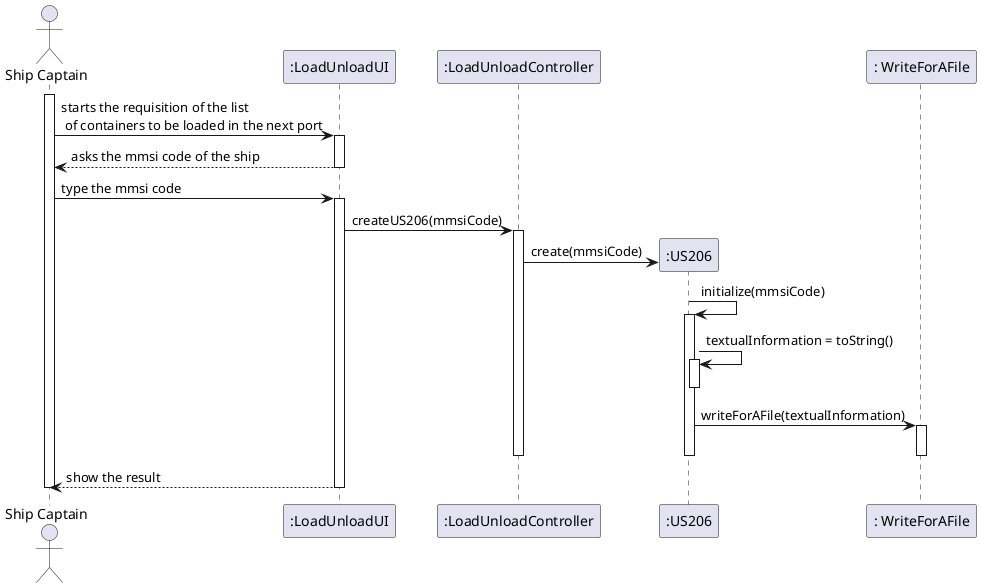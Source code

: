 @startuml
'https://plantuml.com/class-diagram

actor "Ship Captain" as SC
participant ":LoadUnloadUI" as UI
participant ":LoadUnloadController" as CT
participant ":US206" as US
participant ": WriteForAFile" as WF



activate SC
SC -> UI : starts the requisition of the list \n of containers to be loaded in the next port
activate UI
UI --> SC : asks the mmsi code of the ship
deactivate UI
SC -> UI : type the mmsi code


activate UI
UI->CT : createUS206(mmsiCode)
activate CT


CT -> US** : create(mmsiCode)

US -> US: initialize(mmsiCode)
activate US

US -> US : textualInformation = toString()
activate US
deactivate US
US -> WF : writeForAFile(textualInformation)

activate WF
deactivate WF

deactivate US

deactivate CT
UI-->SC : show the result
deactivate UI
deactivate SC
@enduml